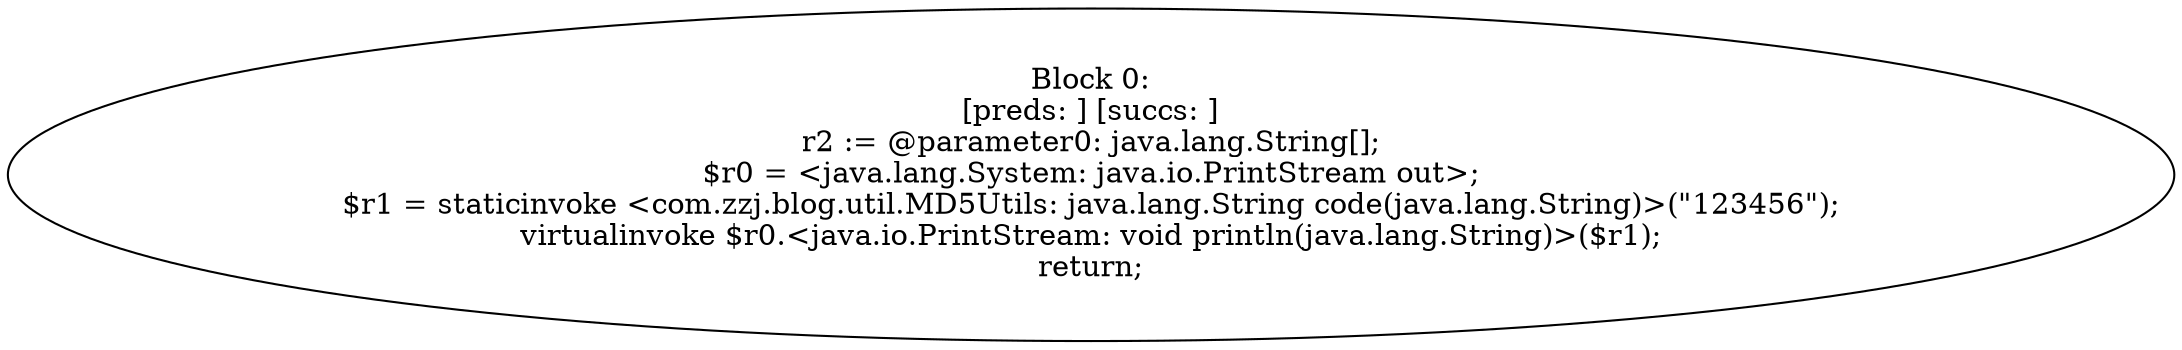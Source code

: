 digraph "unitGraph" {
    "Block 0:
[preds: ] [succs: ]
r2 := @parameter0: java.lang.String[];
$r0 = <java.lang.System: java.io.PrintStream out>;
$r1 = staticinvoke <com.zzj.blog.util.MD5Utils: java.lang.String code(java.lang.String)>(\"123456\");
virtualinvoke $r0.<java.io.PrintStream: void println(java.lang.String)>($r1);
return;
"
}
